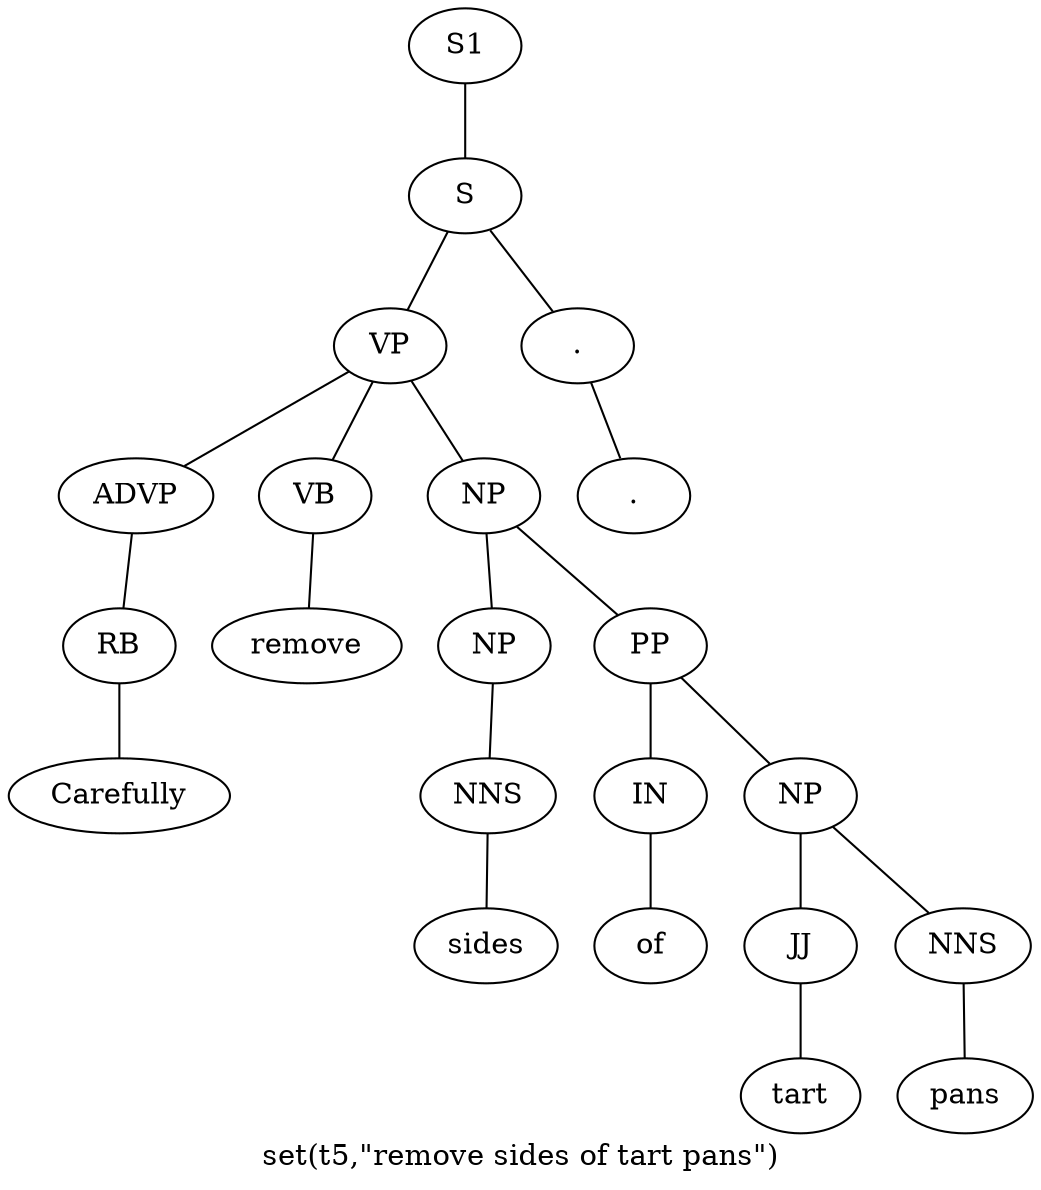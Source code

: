 graph SyntaxGraph {
	label = "set(t5,\"remove sides of tart pans\")";
	Node0 [label="S1"];
	Node1 [label="S"];
	Node2 [label="VP"];
	Node3 [label="ADVP"];
	Node4 [label="RB"];
	Node5 [label="Carefully"];
	Node6 [label="VB"];
	Node7 [label="remove"];
	Node8 [label="NP"];
	Node9 [label="NP"];
	Node10 [label="NNS"];
	Node11 [label="sides"];
	Node12 [label="PP"];
	Node13 [label="IN"];
	Node14 [label="of"];
	Node15 [label="NP"];
	Node16 [label="JJ"];
	Node17 [label="tart"];
	Node18 [label="NNS"];
	Node19 [label="pans"];
	Node20 [label="."];
	Node21 [label="."];

	Node0 -- Node1;
	Node1 -- Node2;
	Node1 -- Node20;
	Node2 -- Node3;
	Node2 -- Node6;
	Node2 -- Node8;
	Node3 -- Node4;
	Node4 -- Node5;
	Node6 -- Node7;
	Node8 -- Node9;
	Node8 -- Node12;
	Node9 -- Node10;
	Node10 -- Node11;
	Node12 -- Node13;
	Node12 -- Node15;
	Node13 -- Node14;
	Node15 -- Node16;
	Node15 -- Node18;
	Node16 -- Node17;
	Node18 -- Node19;
	Node20 -- Node21;
}